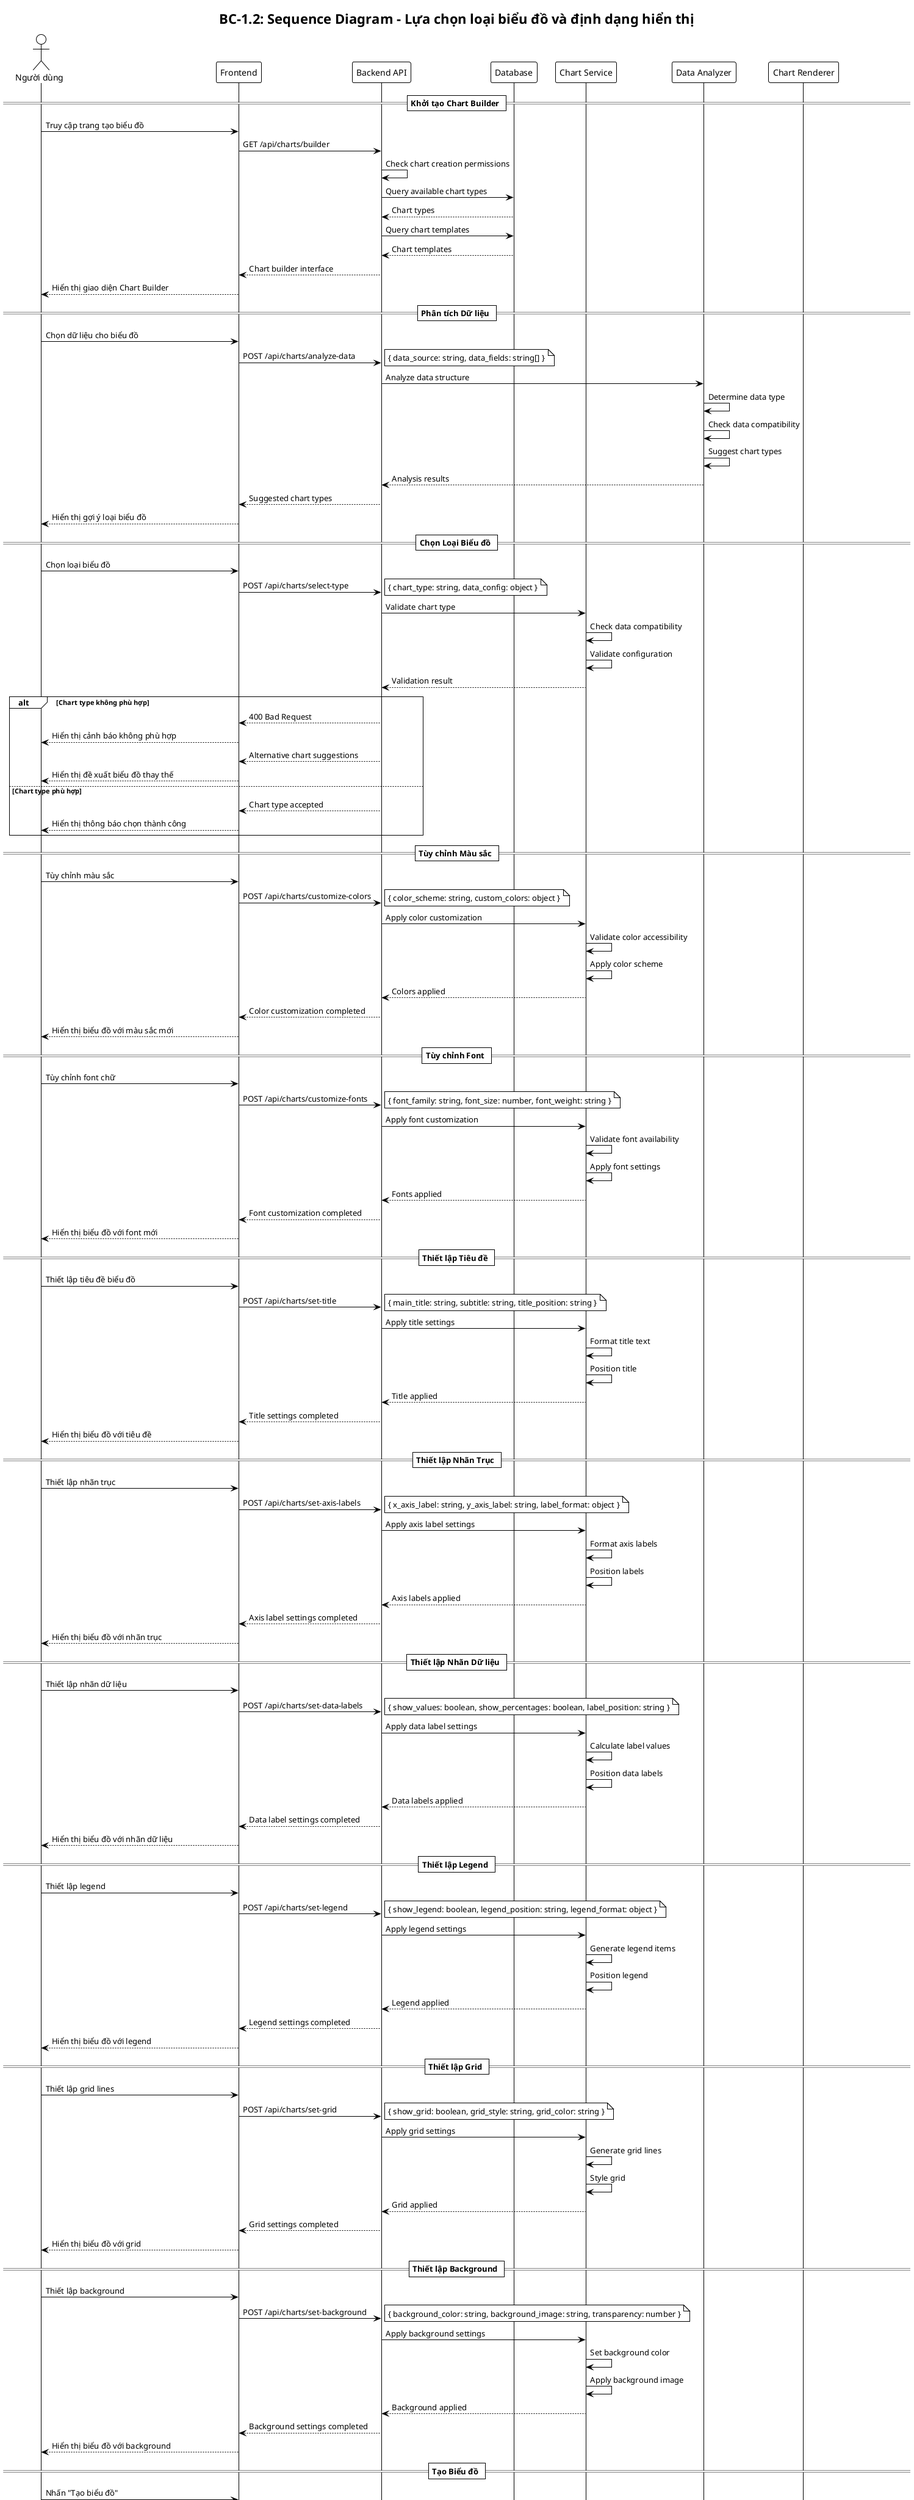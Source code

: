 @startuml BC-1.2 Sequence Diagram
!theme plain
skinparam sequenceFontSize 12

title BC-1.2: Sequence Diagram - Lựa chọn loại biểu đồ và định dạng hiển thị

actor "Người dùng" as U
participant "Frontend" as F
participant "Backend API" as B
participant "Database" as D
participant "Chart Service" as CS
participant "Data Analyzer" as DA
participant "Chart Renderer" as CR

== Khởi tạo Chart Builder ==

U -> F: Truy cập trang tạo biểu đồ
F -> B: GET /api/charts/builder
B -> B: Check chart creation permissions
B -> D: Query available chart types
D --> B: Chart types
B -> D: Query chart templates
D --> B: Chart templates
B --> F: Chart builder interface
F --> U: Hiển thị giao diện Chart Builder

== Phân tích Dữ liệu ==

U -> F: Chọn dữ liệu cho biểu đồ
F -> B: POST /api/charts/analyze-data
note right: { data_source: string, data_fields: string[] }

B -> DA: Analyze data structure
DA -> DA: Determine data type
DA -> DA: Check data compatibility
DA -> DA: Suggest chart types
DA --> B: Analysis results
B --> F: Suggested chart types
F --> U: Hiển thị gợi ý loại biểu đồ

== Chọn Loại Biểu đồ ==

U -> F: Chọn loại biểu đồ
F -> B: POST /api/charts/select-type
note right: { chart_type: string, data_config: object }

B -> CS: Validate chart type
CS -> CS: Check data compatibility
CS -> CS: Validate configuration
CS --> B: Validation result

alt Chart type không phù hợp
    B --> F: 400 Bad Request
    F --> U: Hiển thị cảnh báo không phù hợp
    B --> F: Alternative chart suggestions
    F --> U: Hiển thị đề xuất biểu đồ thay thế
else Chart type phù hợp
    B --> F: Chart type accepted
    F --> U: Hiển thị thông báo chọn thành công
end

== Tùy chỉnh Màu sắc ==

U -> F: Tùy chỉnh màu sắc
F -> B: POST /api/charts/customize-colors
note right: { color_scheme: string, custom_colors: object }

B -> CS: Apply color customization
CS -> CS: Validate color accessibility
CS -> CS: Apply color scheme
CS --> B: Colors applied
B --> F: Color customization completed
F --> U: Hiển thị biểu đồ với màu sắc mới

== Tùy chỉnh Font ==

U -> F: Tùy chỉnh font chữ
F -> B: POST /api/charts/customize-fonts
note right: { font_family: string, font_size: number, font_weight: string }

B -> CS: Apply font customization
CS -> CS: Validate font availability
CS -> CS: Apply font settings
CS --> B: Fonts applied
B --> F: Font customization completed
F --> U: Hiển thị biểu đồ với font mới

== Thiết lập Tiêu đề ==

U -> F: Thiết lập tiêu đề biểu đồ
F -> B: POST /api/charts/set-title
note right: { main_title: string, subtitle: string, title_position: string }

B -> CS: Apply title settings
CS -> CS: Format title text
CS -> CS: Position title
CS --> B: Title applied
B --> F: Title settings completed
F --> U: Hiển thị biểu đồ với tiêu đề

== Thiết lập Nhãn Trục ==

U -> F: Thiết lập nhãn trục
F -> B: POST /api/charts/set-axis-labels
note right: { x_axis_label: string, y_axis_label: string, label_format: object }

B -> CS: Apply axis label settings
CS -> CS: Format axis labels
CS -> CS: Position labels
CS --> B: Axis labels applied
B --> F: Axis label settings completed
F --> U: Hiển thị biểu đồ với nhãn trục

== Thiết lập Nhãn Dữ liệu ==

U -> F: Thiết lập nhãn dữ liệu
F -> B: POST /api/charts/set-data-labels
note right: { show_values: boolean, show_percentages: boolean, label_position: string }

B -> CS: Apply data label settings
CS -> CS: Calculate label values
CS -> CS: Position data labels
CS --> B: Data labels applied
B --> F: Data label settings completed
F --> U: Hiển thị biểu đồ với nhãn dữ liệu

== Thiết lập Legend ==

U -> F: Thiết lập legend
F -> B: POST /api/charts/set-legend
note right: { show_legend: boolean, legend_position: string, legend_format: object }

B -> CS: Apply legend settings
CS -> CS: Generate legend items
CS -> CS: Position legend
CS --> B: Legend applied
B --> F: Legend settings completed
F --> U: Hiển thị biểu đồ với legend

== Thiết lập Grid ==

U -> F: Thiết lập grid lines
F -> B: POST /api/charts/set-grid
note right: { show_grid: boolean, grid_style: string, grid_color: string }

B -> CS: Apply grid settings
CS -> CS: Generate grid lines
CS -> CS: Style grid
CS --> B: Grid applied
B --> F: Grid settings completed
F --> U: Hiển thị biểu đồ với grid

== Thiết lập Background ==

U -> F: Thiết lập background
F -> B: POST /api/charts/set-background
note right: { background_color: string, background_image: string, transparency: number }

B -> CS: Apply background settings
CS -> CS: Set background color
CS -> CS: Apply background image
CS --> B: Background applied
B --> F: Background settings completed
F --> U: Hiển thị biểu đồ với background

== Tạo Biểu đồ ==

U -> F: Nhấn "Tạo biểu đồ"
F -> B: POST /api/charts/generate
note right: { chart_config: object }

B -> CR: Generate chart
CR -> CR: Render chart with settings
CR -> CR: Apply styling
CR -> CR: Add interactions
CR --> B: Chart generated
B --> F: Chart generation completed
F --> U: Hiển thị biểu đồ hoàn chỉnh

== Thiết lập Tương tác ==

U -> F: Thiết lập tương tác
F -> B: POST /api/charts/set-interactions
note right: { zoom_enabled: boolean, pan_enabled: boolean, drill_down: boolean, tooltips: boolean }

B -> CS: Apply interaction settings
CS -> CS: Enable zoom functionality
CS -> CS: Enable pan navigation
CS -> CS: Enable drill-down
CS --> B: Interactions applied
B --> F: Interaction settings completed
F --> U: Hiển thị biểu đồ với tương tác

== Thiết lập Animation ==

U -> F: Thiết lập animation
F -> B: POST /api/charts/set-animation
note right: { animation_type: string, animation_duration: number, animation_easing: string }

B -> CS: Apply animation settings
CS -> CS: Configure animation
CS -> CS: Set animation timing
CS --> B: Animation applied
B --> F: Animation settings completed
F --> U: Hiển thị biểu đồ với animation

== Thiết lập Layout ==

U -> F: Thiết lập layout
F -> B: POST /api/charts/set-layout
note right: { chart_size: object, chart_position: object, responsive: boolean }

B -> CS: Apply layout settings
CS -> CS: Set chart dimensions
CS -> CS: Position chart
CS -> CS: Configure responsive design
CS --> B: Layout applied
B --> F: Layout settings completed
F --> U: Hiển thị biểu đồ với layout

== Thêm Nhiều Biểu đồ ==

U -> F: Nhấn "Thêm biểu đồ"
F -> B: GET /api/charts/add-chart
B -> D: Query existing charts
D --> B: Existing charts
B --> F: Add chart interface
F --> U: Hiển thị giao diện thêm biểu đồ

U -> F: Chọn biểu đồ để thêm
F -> B: POST /api/charts/add-chart
note right: { chart_type: string, chart_config: object }

B -> CS: Create additional chart
CS -> CS: Generate new chart
CS -> CS: Integrate with existing charts
CS --> B: Additional chart created
B --> F: Chart added successfully
F --> U: Hiển thị layout với nhiều biểu đồ

== Xuất Biểu đồ ==

U -> F: Nhấn "Xuất biểu đồ"
F -> B: POST /api/charts/export
note right: { format: string, size: object, quality: string }

B -> CR: Export chart
CR -> CR: Render chart for export
CR -> CR: Convert to image format
CR -> CR: Optimize image quality
CR --> B: Chart exported
B --> F: Export file
F --> U: Cung cấp link tải xuống

== Lưu Template ==

U -> F: Nhấn "Lưu template"
F -> B: POST /api/charts/templates
note right: { name: string, config: object, is_public: boolean }

B -> D: Save chart template
D --> B: Template saved
B --> F: Template saved successfully
F --> U: Hiển thị thông báo lưu template thành công

== Tích hợp vào Báo cáo ==

B -> D: Save chart configuration
D --> B: Configuration saved
B -> D: Update report with chart
D --> B: Report updated
B --> F: Chart integrated successfully
F --> U: Hiển thị thông báo tích hợp thành công

== Ghi Log ==

B -> D: Log chart creation activity
D --> B: Activity logged
B -> D: Update chart statistics
D --> B: Statistics updated

== Xử lý Lỗi ==

alt Không có quyền tạo biểu đồ
    B --> F: 403 Forbidden
    F --> U: Hiển thị thông báo "Không có quyền tạo biểu đồ"
else Loại biểu đồ không phù hợp
    B --> F: 400 Bad Request
    F --> U: Hiển thị thông báo lỗi loại biểu đồ
else Lỗi render biểu đồ
    B --> F: 500 Internal Server Error
    F --> U: Hiển thị thông báo lỗi render
else Lỗi xuất biểu đồ
    B --> F: 500 Internal Server Error
    F --> U: Hiển thị thông báo lỗi xuất
end

@enduml
